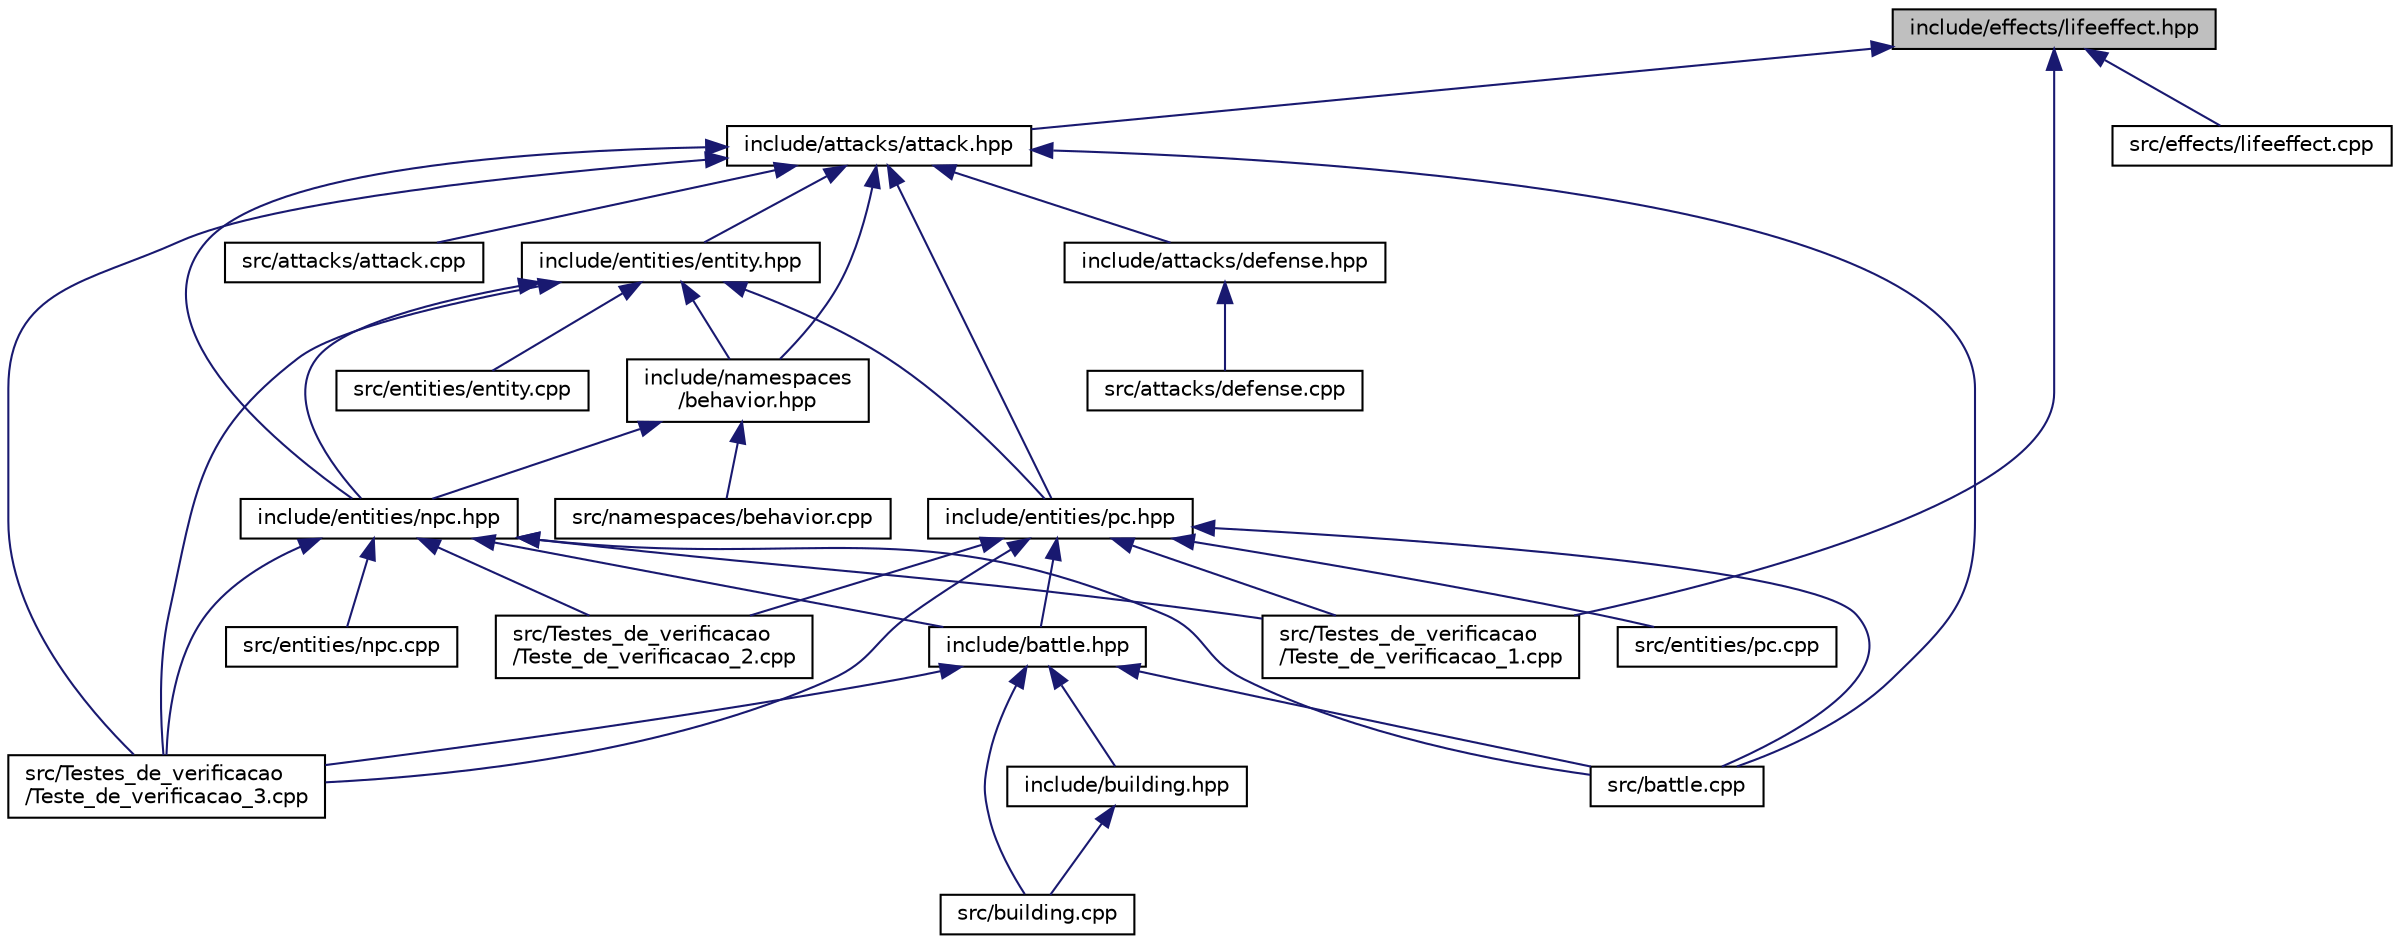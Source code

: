 digraph "include/effects/lifeeffect.hpp"
{
 // LATEX_PDF_SIZE
  edge [fontname="Helvetica",fontsize="10",labelfontname="Helvetica",labelfontsize="10"];
  node [fontname="Helvetica",fontsize="10",shape=record];
  Node1 [label="include/effects/lifeeffect.hpp",height=0.2,width=0.4,color="black", fillcolor="grey75", style="filled", fontcolor="black",tooltip=" "];
  Node1 -> Node2 [dir="back",color="midnightblue",fontsize="10",style="solid",fontname="Helvetica"];
  Node2 [label="include/attacks/attack.hpp",height=0.2,width=0.4,color="black", fillcolor="white", style="filled",URL="$attack_8hpp.html",tooltip=" "];
  Node2 -> Node3 [dir="back",color="midnightblue",fontsize="10",style="solid",fontname="Helvetica"];
  Node3 [label="include/attacks/defense.hpp",height=0.2,width=0.4,color="black", fillcolor="white", style="filled",URL="$defense_8hpp.html",tooltip=" "];
  Node3 -> Node4 [dir="back",color="midnightblue",fontsize="10",style="solid",fontname="Helvetica"];
  Node4 [label="src/attacks/defense.cpp",height=0.2,width=0.4,color="black", fillcolor="white", style="filled",URL="$defense_8cpp.html",tooltip=" "];
  Node2 -> Node5 [dir="back",color="midnightblue",fontsize="10",style="solid",fontname="Helvetica"];
  Node5 [label="include/entities/entity.hpp",height=0.2,width=0.4,color="black", fillcolor="white", style="filled",URL="$entity_8hpp.html",tooltip=" "];
  Node5 -> Node6 [dir="back",color="midnightblue",fontsize="10",style="solid",fontname="Helvetica"];
  Node6 [label="include/entities/npc.hpp",height=0.2,width=0.4,color="black", fillcolor="white", style="filled",URL="$npc_8hpp.html",tooltip=" "];
  Node6 -> Node7 [dir="back",color="midnightblue",fontsize="10",style="solid",fontname="Helvetica"];
  Node7 [label="include/battle.hpp",height=0.2,width=0.4,color="black", fillcolor="white", style="filled",URL="$battle_8hpp.html",tooltip="Esse arquivo contém a classe Battle, cujo objetivo é executar uma batalha entre o usuário e um npc...."];
  Node7 -> Node8 [dir="back",color="midnightblue",fontsize="10",style="solid",fontname="Helvetica"];
  Node8 [label="include/building.hpp",height=0.2,width=0.4,color="black", fillcolor="white", style="filled",URL="$building_8hpp.html",tooltip=" "];
  Node8 -> Node9 [dir="back",color="midnightblue",fontsize="10",style="solid",fontname="Helvetica"];
  Node9 [label="src/building.cpp",height=0.2,width=0.4,color="black", fillcolor="white", style="filled",URL="$building_8cpp.html",tooltip=" "];
  Node7 -> Node10 [dir="back",color="midnightblue",fontsize="10",style="solid",fontname="Helvetica"];
  Node10 [label="src/battle.cpp",height=0.2,width=0.4,color="black", fillcolor="white", style="filled",URL="$battle_8cpp.html",tooltip=" "];
  Node7 -> Node9 [dir="back",color="midnightblue",fontsize="10",style="solid",fontname="Helvetica"];
  Node7 -> Node11 [dir="back",color="midnightblue",fontsize="10",style="solid",fontname="Helvetica"];
  Node11 [label="src/Testes_de_verificacao\l/Teste_de_verificacao_3.cpp",height=0.2,width=0.4,color="black", fillcolor="white", style="filled",URL="$Teste__de__verificacao__3_8cpp.html",tooltip=" "];
  Node6 -> Node10 [dir="back",color="midnightblue",fontsize="10",style="solid",fontname="Helvetica"];
  Node6 -> Node12 [dir="back",color="midnightblue",fontsize="10",style="solid",fontname="Helvetica"];
  Node12 [label="src/entities/npc.cpp",height=0.2,width=0.4,color="black", fillcolor="white", style="filled",URL="$npc_8cpp.html",tooltip=" "];
  Node6 -> Node13 [dir="back",color="midnightblue",fontsize="10",style="solid",fontname="Helvetica"];
  Node13 [label="src/Testes_de_verificacao\l/Teste_de_verificacao_1.cpp",height=0.2,width=0.4,color="black", fillcolor="white", style="filled",URL="$Teste__de__verificacao__1_8cpp.html",tooltip=" "];
  Node6 -> Node14 [dir="back",color="midnightblue",fontsize="10",style="solid",fontname="Helvetica"];
  Node14 [label="src/Testes_de_verificacao\l/Teste_de_verificacao_2.cpp",height=0.2,width=0.4,color="black", fillcolor="white", style="filled",URL="$Teste__de__verificacao__2_8cpp.html",tooltip=" "];
  Node6 -> Node11 [dir="back",color="midnightblue",fontsize="10",style="solid",fontname="Helvetica"];
  Node5 -> Node15 [dir="back",color="midnightblue",fontsize="10",style="solid",fontname="Helvetica"];
  Node15 [label="include/entities/pc.hpp",height=0.2,width=0.4,color="black", fillcolor="white", style="filled",URL="$pc_8hpp.html",tooltip=" "];
  Node15 -> Node7 [dir="back",color="midnightblue",fontsize="10",style="solid",fontname="Helvetica"];
  Node15 -> Node10 [dir="back",color="midnightblue",fontsize="10",style="solid",fontname="Helvetica"];
  Node15 -> Node16 [dir="back",color="midnightblue",fontsize="10",style="solid",fontname="Helvetica"];
  Node16 [label="src/entities/pc.cpp",height=0.2,width=0.4,color="black", fillcolor="white", style="filled",URL="$pc_8cpp.html",tooltip=" "];
  Node15 -> Node13 [dir="back",color="midnightblue",fontsize="10",style="solid",fontname="Helvetica"];
  Node15 -> Node14 [dir="back",color="midnightblue",fontsize="10",style="solid",fontname="Helvetica"];
  Node15 -> Node11 [dir="back",color="midnightblue",fontsize="10",style="solid",fontname="Helvetica"];
  Node5 -> Node17 [dir="back",color="midnightblue",fontsize="10",style="solid",fontname="Helvetica"];
  Node17 [label="include/namespaces\l/behavior.hpp",height=0.2,width=0.4,color="black", fillcolor="white", style="filled",URL="$behavior_8hpp.html",tooltip=" "];
  Node17 -> Node6 [dir="back",color="midnightblue",fontsize="10",style="solid",fontname="Helvetica"];
  Node17 -> Node18 [dir="back",color="midnightblue",fontsize="10",style="solid",fontname="Helvetica"];
  Node18 [label="src/namespaces/behavior.cpp",height=0.2,width=0.4,color="black", fillcolor="white", style="filled",URL="$behavior_8cpp.html",tooltip=" "];
  Node5 -> Node19 [dir="back",color="midnightblue",fontsize="10",style="solid",fontname="Helvetica"];
  Node19 [label="src/entities/entity.cpp",height=0.2,width=0.4,color="black", fillcolor="white", style="filled",URL="$entity_8cpp.html",tooltip=" "];
  Node5 -> Node11 [dir="back",color="midnightblue",fontsize="10",style="solid",fontname="Helvetica"];
  Node2 -> Node6 [dir="back",color="midnightblue",fontsize="10",style="solid",fontname="Helvetica"];
  Node2 -> Node15 [dir="back",color="midnightblue",fontsize="10",style="solid",fontname="Helvetica"];
  Node2 -> Node17 [dir="back",color="midnightblue",fontsize="10",style="solid",fontname="Helvetica"];
  Node2 -> Node20 [dir="back",color="midnightblue",fontsize="10",style="solid",fontname="Helvetica"];
  Node20 [label="src/attacks/attack.cpp",height=0.2,width=0.4,color="black", fillcolor="white", style="filled",URL="$attack_8cpp.html",tooltip=" "];
  Node2 -> Node10 [dir="back",color="midnightblue",fontsize="10",style="solid",fontname="Helvetica"];
  Node2 -> Node11 [dir="back",color="midnightblue",fontsize="10",style="solid",fontname="Helvetica"];
  Node1 -> Node21 [dir="back",color="midnightblue",fontsize="10",style="solid",fontname="Helvetica"];
  Node21 [label="src/effects/lifeeffect.cpp",height=0.2,width=0.4,color="black", fillcolor="white", style="filled",URL="$lifeeffect_8cpp.html",tooltip=" "];
  Node1 -> Node13 [dir="back",color="midnightblue",fontsize="10",style="solid",fontname="Helvetica"];
}
